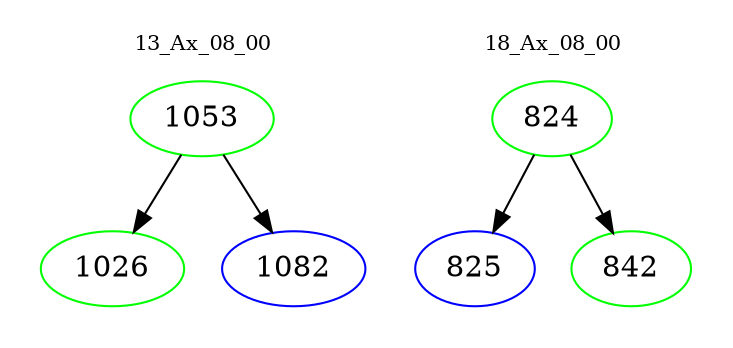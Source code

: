 digraph{
subgraph cluster_0 {
color = white
label = "13_Ax_08_00";
fontsize=10;
T0_1053 [label="1053", color="green"]
T0_1053 -> T0_1026 [color="black"]
T0_1026 [label="1026", color="green"]
T0_1053 -> T0_1082 [color="black"]
T0_1082 [label="1082", color="blue"]
}
subgraph cluster_1 {
color = white
label = "18_Ax_08_00";
fontsize=10;
T1_824 [label="824", color="green"]
T1_824 -> T1_825 [color="black"]
T1_825 [label="825", color="blue"]
T1_824 -> T1_842 [color="black"]
T1_842 [label="842", color="green"]
}
}
